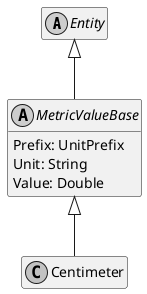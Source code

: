 ﻿@startuml
hide empty members
skinparam monochrome true
skinparam backgroundcolor transparent

abstract class Entity {
}

Entity <|-- MetricValueBase

abstract class MetricValueBase {
    Prefix: UnitPrefix
    Unit: String
    Value: Double
}

MetricValueBase <|-- Centimeter

class Centimeter {
}

@enduml

